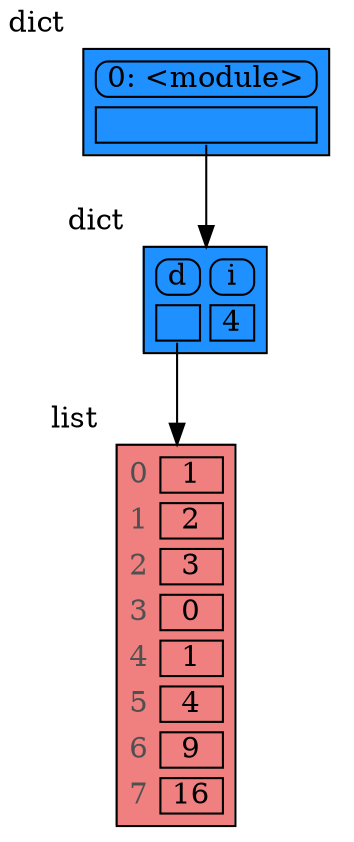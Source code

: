 digraph memory_graph {
	node [shape=plaintext]
	node123611189233536 [label=<
<TABLE BORDER="0" CELLBORDER="1" CELLSPACING="0" CELLPADDING="0" BGCOLOR="lightcoral"><TR><TD PORT="table">
  <TABLE BORDER="0" CELLBORDER="0" CELLSPACING="5" CELLPADDING="0">
    <TR><TD><font color="#505050">0</font></TD><TD BORDER="1"> 1 </TD></TR>
    <TR><TD><font color="#505050">1</font></TD><TD BORDER="1"> 2 </TD></TR>
    <TR><TD><font color="#505050">2</font></TD><TD BORDER="1"> 3 </TD></TR>
    <TR><TD><font color="#505050">3</font></TD><TD BORDER="1"> 0 </TD></TR>
    <TR><TD><font color="#505050">4</font></TD><TD BORDER="1"> 1 </TD></TR>
    <TR><TD><font color="#505050">5</font></TD><TD BORDER="1"> 4 </TD></TR>
    <TR><TD><font color="#505050">6</font></TD><TD BORDER="1"> 9 </TD></TR>
    <TR><TD><font color="#505050">7</font></TD><TD BORDER="1"> 16 </TD></TR>
  </TABLE>
</TD></TR></TABLE>
> xlabel=list]
	node123611188190208 [label=<
<TABLE BORDER="0" CELLBORDER="1" CELLSPACING="0" CELLPADDING="0" BGCOLOR="dodgerblue1"><TR><TD PORT="table">
  <TABLE BORDER="0" CELLBORDER="0" CELLSPACING="5" CELLPADDING="0">
    <TR><TD BORDER="1" STYLE="ROUNDED"> d </TD><TD BORDER="1" STYLE="ROUNDED"> i </TD></TR>
    <TR><TD BORDER="1" PORT="ref0"> </TD><TD BORDER="1"> 4 </TD></TR>
  </TABLE>
</TD></TR></TABLE>
> xlabel=dict]
	node123611188190208:ref0 -> node123611189233536:table [style=solid]
	node123611178012800 [label=<
<TABLE BORDER="0" CELLBORDER="1" CELLSPACING="0" CELLPADDING="0" BGCOLOR="dodgerblue1"><TR><TD PORT="table">
  <TABLE BORDER="0" CELLBORDER="0" CELLSPACING="5" CELLPADDING="0">
    <TR><TD BORDER="1" STYLE="ROUNDED"> 0: &lt;module&gt; </TD></TR>
    <TR><TD BORDER="1" PORT="ref0"> </TD></TR>
  </TABLE>
</TD></TR></TABLE>
> xlabel=dict]
	node123611178012800:ref0 -> node123611188190208:table [style=solid]
}
